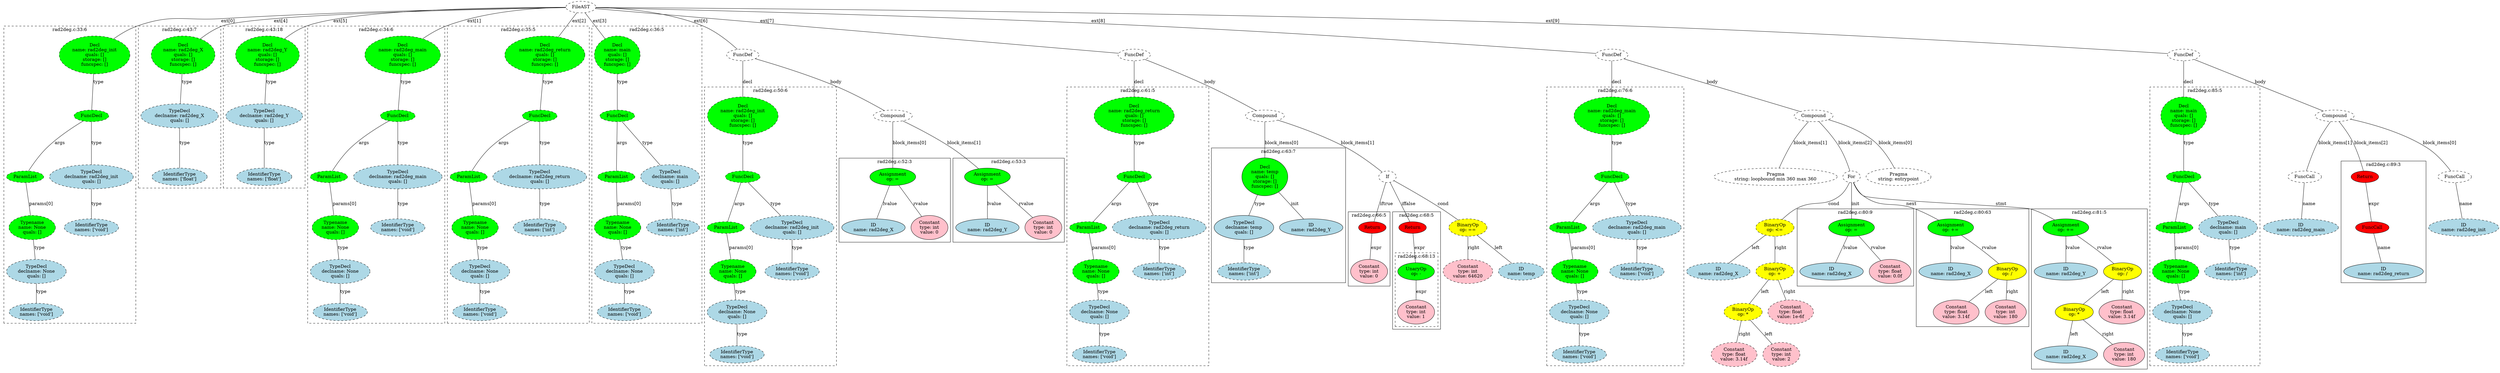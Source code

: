 strict graph "" {
	graph [bb="0,0,6399.3,1150.7"];
	node [label="\N"];
	subgraph cluster2 {
		graph [bb="8,150.56,342,1073.7",
			label="rad2deg.c:33:6",
			lheight=0.21,
			lp="175,1062.2",
			lwidth=1.14,
			style=dashed
		];
		7	[fillcolor=lightblue,
			height=0.74639,
			label="IdentifierType
names: ['void']",
			pos="91,185.43",
			style="filled,dashed",
			width=1.9053];
		6	[fillcolor=lightblue,
			height=1.041,
			label="TypeDecl
declname: None
quals: []",
			pos="91,311.38",
			style="filled,dashed",
			width=2.082];
		6 -- 7	[label=type,
			lp="103,248.41",
			pos="91,273.86 91,254.15 91,230.29 91,212.47"];
		5	[fillcolor=green,
			height=1.041,
			label="Typename
name: None
quals: []",
			pos="81,447.73",
			style="filled,dashed",
			width=1.6303];
		5 -- 6	[label=type,
			lp="98,384.75",
			pos="83.733,410.02 85.144,391.06 86.86,368 88.271,349.05"];
		4	[fillcolor=green,
			height=0.5,
			label=ParamList,
			pos="63,605.29",
			style="filled,dashed",
			width=1.3179];
		4 -- 5	[label="params[0]",
			lp="102,521.1",
			pos="64.995,587.05 67.823,562.6 73.067,517.29 76.781,485.19"];
		3	[fillcolor=green,
			height=0.5,
			label=FuncDecl,
			pos="231,794.67",
			style="filled,dashed",
			width=1.2457];
		3 -- 4	[label=args,
			lp="150.5,710.48",
			pos="210.41,778.45 186.65,760.26 147.24,728.12 119,694.98 99.51,672.11 81.88,641.88 71.809,623.27"];
		8	[fillcolor=lightblue,
			height=1.041,
			label="TypeDecl
declname: rad2deg_init
quals: []",
			pos="231,605.29",
			style="filled,dashed",
			width=2.8481];
		3 -- 8	[label=type,
			lp="243,710.48",
			pos="231,776.38 231,746.21 231,683.33 231,643.06"];
		9	[fillcolor=lightblue,
			height=0.74639,
			label="IdentifierType
names: ['void']",
			pos="231,447.73",
			style="filled,dashed",
			width=1.9053];
		8 -- 9	[label=type,
			lp="243,521.1",
			pos="231,567.42 231,538.85 231,499.99 231,474.63"];
		2	[fillcolor=green,
			height=1.6303,
			label="Decl
name: rad2deg_init
quals: []
storage: []
funcspec: []",
			pos="240,984.05",
			style="filled,dashed",
			width=2.3963];
		2 -- 3	[label=type,
			lp="249,899.86",
			pos="237.23,925.3 235.37,886.59 233.04,838.23 231.83,812.93"];
	}
	subgraph cluster53 {
		graph [bb="2137,402.25,2425,663.16",
			label="rad2deg.c:53:3",
			lheight=0.21,
			lp="2281,651.66",
			lwidth=1.14
		];
		54	[fillcolor=lightblue,
			height=0.74639,
			label="ID
name: rad2deg_Y",
			pos="2226,447.73",
			style=filled,
			width=2.2392];
		53	[fillcolor=green,
			height=0.74639,
			label="Assignment
op: =",
			pos="2276,605.29",
			style=filled,
			width=1.6106];
		53 -- 54	[label=lvalue,
			lp="2268,521.1",
			pos="2267.7,578.6 2258.5,549.87 2243.6,503.57 2234.4,474.72"];
		55	[fillcolor=pink,
			height=1.041,
			label="Constant
type: int
value: 0",
			pos="2371,447.73",
			style=filled,
			width=1.2767];
		53 -- 55	[label=rvalue,
			lp="2347,521.1",
			pos="2291.3,579.3 2307.5,552.76 2333.2,510.7 2351,481.51"];
	}
	subgraph cluster57 {
		graph [bb="2729,18.607,3082,884.36",
			label="rad2deg.c:61:5",
			lheight=0.21,
			lp="2905.5,872.86",
			lwidth=1.14,
			style=dashed
		];
		62	[fillcolor=lightblue,
			height=0.74639,
			label="IdentifierType
names: ['void']",
			pos="2812,53.477",
			style="filled,dashed",
			width=1.9053];
		61	[fillcolor=lightblue,
			height=1.041,
			label="TypeDecl
declname: None
quals: []",
			pos="2812,185.43",
			style="filled,dashed",
			width=2.082];
		61 -- 62	[label=type,
			lp="2824,116.45",
			pos="2812,147.88 2812,126.41 2812,99.784 2812,80.459"];
		60	[fillcolor=green,
			height=1.041,
			label="Typename
name: None
quals: []",
			pos="2800,311.38",
			style="filled,dashed",
			width=1.6303];
		60 -- 61	[label=type,
			lp="2819,248.41",
			pos="2803.5,273.86 2805.1,257.87 2806.9,239.13 2808.4,223.12"];
		59	[fillcolor=green,
			height=0.5,
			label=ParamList,
			pos="2784,447.73",
			style="filled,dashed",
			width=1.3179];
		59 -- 60	[label="params[0]",
			lp="2820,384.75",
			pos="2786,429.71 2788.4,409.52 2792.5,375.28 2795.6,348.98"];
		58	[fillcolor=green,
			height=0.5,
			label=FuncDecl,
			pos="2875,605.29",
			style="filled,dashed",
			width=1.2457];
		58 -- 59	[label=args,
			lp="2841.5,521.1",
			pos="2865.3,587.64 2847.8,557.86 2811.5,495.77 2793.9,465.73"];
		63	[fillcolor=lightblue,
			height=1.041,
			label="TypeDecl
declname: rad2deg_return
quals: []",
			pos="2962,447.73",
			style="filled,dashed",
			width=3.1231];
		58 -- 63	[label=type,
			lp="2936,521.1",
			pos="2884.3,587.64 2897.9,563.27 2923.7,517.25 2941.8,484.88"];
		64	[fillcolor=lightblue,
			height=0.74639,
			label="IdentifierType
names: ['int']",
			pos="2962,311.38",
			style="filled,dashed",
			width=1.8463];
		63 -- 64	[label=type,
			lp="2974,384.75",
			pos="2962,410.02 2962,387.33 2962,358.77 2962,338.41"];
		57	[fillcolor=green,
			height=1.6303,
			label="Decl
name: rad2deg_return
quals: []
storage: []
funcspec: []",
			pos="2875,794.67",
			style="filled,dashed",
			width=2.6909];
		57 -- 58	[label=type,
			lp="2887,710.48",
			pos="2875,735.92 2875,697.21 2875,648.85 2875,623.55"];
	}
	subgraph cluster66 {
		graph [bb="3090,276.51,3433,694.98",
			label="rad2deg.c:63:7",
			lheight=0.21,
			lp="3261.5,683.48",
			lwidth=1.14
		];
		68	[fillcolor=lightblue,
			height=0.74639,
			label="IdentifierType
names: ['int']",
			pos="3172,311.38",
			style="filled,dashed",
			width=1.8463];
		67	[fillcolor=lightblue,
			height=1.041,
			label="TypeDecl
declname: temp
quals: []",
			pos="3172,447.73",
			style=filled,
			width=2.0428];
		67 -- 68	[label=type,
			lp="3184,384.75",
			pos="3172,410.02 3172,387.33 3172,358.77 3172,338.41"];
		66	[fillcolor=green,
			height=1.6303,
			label="Decl
name: temp
quals: []
storage: []
funcspec: []",
			pos="3226,605.29",
			style=filled,
			width=1.6106];
		66 -- 67	[label=type,
			lp="3211,521.1",
			pos="3207,549.45 3199.6,528.1 3191.3,504.23 3184.6,485.08"];
		69	[fillcolor=lightblue,
			height=0.74639,
			label="ID
name: rad2deg_Y",
			pos="3344,447.73",
			style=filled,
			width=2.2392];
		66 -- 69	[label=init,
			lp="3302.5,521.1",
			pos="3261.1,558.04 3281.9,530.63 3307.4,496.94 3324.6,474.27"];
	}
	subgraph cluster74 {
		graph [bb="3441,265.91,3549,496.73",
			label="rad2deg.c:66:5",
			lheight=0.21,
			lp="3495,485.23",
			lwidth=1.14
		];
		75	[fillcolor=pink,
			height=1.041,
			label="Constant
type: int
value: 0",
			pos="3495,311.38",
			style=filled,
			width=1.2767];
		74	[fillcolor=red,
			height=0.5,
			label=Return,
			pos="3504,447.73",
			style=filled,
			width=0.95686];
		74 -- 75	[label=expr,
			lp="3513.5,384.75",
			pos="3502.9,429.71 3501.5,409.52 3499.2,375.28 3497.5,348.98"];
	}
	subgraph cluster76 {
		graph [bb="3557,131.95,3683,496.73",
			label="rad2deg.c:68:5",
			lheight=0.21,
			lp="3620,485.23",
			lwidth=1.14
		];
		subgraph cluster77 {
			graph [bb="3565,139.95,3675,369.25",
				label="rad2deg.c:68:13",
				lheight=0.21,
				lp="3620,357.75",
				lwidth=1.22,
				style=dashed
			];
			78	[fillcolor=pink,
				height=1.041,
				label="Constant
type: int
value: 1",
				pos="3620,185.43",
				style=filled,
				width=1.2767];
			77	[fillcolor=green,
				height=0.74639,
				label="UnaryOp
op: -",
				pos="3620,311.38",
				style=filled,
				width=1.316];
			77 -- 78	[label=expr,
				lp="3632.5,248.41",
				pos="3620,284.4 3620,266.65 3620,242.88 3620,223.19"];
		}
		76	[fillcolor=red,
			height=0.5,
			label=Return,
			pos="3609,447.73",
			style=filled,
			width=0.95686];
		76 -- 77	[label=expr,
			lp="3627.5,384.75",
			pos="3610.4,429.71 3612.3,406.7 3615.7,365.42 3617.9,338.47"];
	}
	subgraph cluster80 {
		graph [bb="3957,18.607,4305,884.36",
			label="rad2deg.c:76:6",
			lheight=0.21,
			lp="4131,872.86",
			lwidth=1.14,
			style=dashed
		];
		85	[fillcolor=lightblue,
			height=0.74639,
			label="IdentifierType
names: ['void']",
			pos="4040,53.477",
			style="filled,dashed",
			width=1.9053];
		84	[fillcolor=lightblue,
			height=1.041,
			label="TypeDecl
declname: None
quals: []",
			pos="4040,185.43",
			style="filled,dashed",
			width=2.082];
		84 -- 85	[label=type,
			lp="4052,116.45",
			pos="4040,147.88 4040,126.41 4040,99.784 4040,80.459"];
		83	[fillcolor=green,
			height=1.041,
			label="Typename
name: None
quals: []",
			pos="4033,311.38",
			style="filled,dashed",
			width=1.6303];
		83 -- 84	[label=type,
			lp="4049,248.41",
			pos="4035.1,273.86 4036,257.87 4037,239.13 4037.9,223.12"];
		82	[fillcolor=green,
			height=0.5,
			label=ParamList,
			pos="4012,447.73",
			style="filled,dashed",
			width=1.3179];
		82 -- 83	[label="params[0]",
			lp="4051,384.75",
			pos="4014.7,429.71 4017.8,409.45 4023.2,375.04 4027.3,348.7"];
		81	[fillcolor=green,
			height=0.5,
			label=FuncDecl,
			pos="4099,605.29",
			style="filled,dashed",
			width=1.2457];
		81 -- 82	[label=args,
			lp="4067.5,521.1",
			pos="4089.7,587.64 4073,557.86 4038.3,495.77 4021.5,465.73"];
		86	[fillcolor=lightblue,
			height=1.041,
			label="TypeDecl
declname: rad2deg_main
quals: []",
			pos="4187,447.73",
			style="filled,dashed",
			width=3.0445];
		81 -- 86	[label=type,
			lp="4161,521.1",
			pos="4108.4,587.64 4122.3,563.19 4148.4,516.95 4166.7,484.57"];
		87	[fillcolor=lightblue,
			height=0.74639,
			label="IdentifierType
names: ['void']",
			pos="4187,311.38",
			style="filled,dashed",
			width=1.9053];
		86 -- 87	[label=type,
			lp="4199,384.75",
			pos="4187,410.02 4187,387.33 4187,358.77 4187,338.41"];
		80	[fillcolor=green,
			height=1.6303,
			label="Decl
name: rad2deg_main
quals: []
storage: []
funcspec: []",
			pos="4099,794.67",
			style="filled,dashed",
			width=2.5927];
		80 -- 81	[label=type,
			lp="4111,710.48",
			pos="4099,735.92 4099,697.21 4099,648.85 4099,623.55"];
	}
	subgraph cluster92 {
		graph [bb="4601,265.91,4903,505.6",
			label="rad2deg.c:80:9",
			lheight=0.21,
			lp="4752,494.1",
			lwidth=1.14
		];
		93	[fillcolor=lightblue,
			height=0.74639,
			label="ID
name: rad2deg_X",
			pos="4690,311.38",
			style=filled,
			width=2.2392];
		92	[fillcolor=green,
			height=0.74639,
			label="Assignment
op: =",
			pos="4791,447.73",
			style=filled,
			width=1.6106];
		92 -- 93	[label=lvalue,
			lp="4767,384.75",
			pos="4772.5,422.09 4754.5,398.15 4727.3,361.97 4709.1,337.78"];
		94	[fillcolor=pink,
			height=1.041,
			label="Constant
type: float
value: 0.0f",
			pos="4842,311.38",
			style=filled,
			width=1.4731];
		92 -- 94	[label=rvalue,
			lp="4834,384.75",
			pos="4800.7,421.14 4808.6,400.36 4819.8,370.82 4828.6,347.77"];
	}
	subgraph cluster102 {
		graph [bb="4911,139.95,5205,505.6",
			label="rad2deg.c:80:63",
			lheight=0.21,
			lp="5058,494.1",
			lwidth=1.22
		];
		103	[fillcolor=lightblue,
			height=0.74639,
			label="ID
name: rad2deg_X",
			pos="5000,311.38",
			style=filled,
			width=2.2392];
		102	[fillcolor=green,
			height=0.74639,
			label="Assignment
op: +=",
			pos="5000,447.73",
			style=filled,
			width=1.6106];
		102 -- 103	[label=lvalue,
			lp="5017,384.75",
			pos="5000,420.83 5000,397.19 5000,362.42 5000,338.67"];
		104	[fillcolor=yellow,
			height=0.74639,
			label="BinaryOp
op: /",
			pos="5148,311.38",
			style=filled,
			width=1.3749];
		102 -- 104	[label=rvalue,
			lp="5098,384.75",
			pos="5027.6,423.79 5045.6,408.6 5069.5,388.09 5090,369.25 5101.8,358.38 5114.6,345.91 5125.2,335.42"];
		105	[fillcolor=pink,
			height=1.041,
			label="Constant
type: float
value: 3.14f",
			pos="5017,185.43",
			style=filled,
			width=1.6106];
		104 -- 105	[label=left,
			lp="5100.5,248.41",
			pos="5124,287.65 5103,267.8 5072.4,238.83 5049.3,216.96"];
		106	[fillcolor=pink,
			height=1.041,
			label="Constant
type: int
value: 180",
			pos="5145,185.43",
			style=filled,
			width=1.4535];
		104 -- 106	[label=right,
			lp="5160,248.41",
			pos="5147.4,284.4 5146.9,266.65 5146.4,242.88 5145.9,223.19"];
	}
	subgraph cluster107 {
		graph [bb="5213,8,5513,505.6",
			label="rad2deg.c:81:5",
			lheight=0.21,
			lp="5363,494.1",
			lwidth=1.14
		];
		108	[fillcolor=lightblue,
			height=0.74639,
			label="ID
name: rad2deg_Y",
			pos="5302,311.38",
			style=filled,
			width=2.2392];
		107	[fillcolor=green,
			height=0.74639,
			label="Assignment
op: +=",
			pos="5302,447.73",
			style=filled,
			width=1.6106];
		107 -- 108	[label=lvalue,
			lp="5319,384.75",
			pos="5302,420.83 5302,397.19 5302,362.42 5302,338.67"];
		109	[fillcolor=yellow,
			height=0.74639,
			label="BinaryOp
op: /",
			pos="5450,311.38",
			style=filled,
			width=1.3749];
		107 -- 109	[label=rvalue,
			lp="5400,384.75",
			pos="5329.6,423.79 5347.6,408.6 5371.5,388.09 5392,369.25 5403.8,358.38 5416.6,345.91 5427.2,335.42"];
		110	[fillcolor=yellow,
			height=0.74639,
			label="BinaryOp
op: *",
			pos="5322,185.43",
			style=filled,
			width=1.3749];
		109 -- 110	[label=left,
			lp="5403.5,248.41",
			pos="5426.5,287.65 5403.6,265.42 5368.8,231.76 5345.8,209.44"];
		113	[fillcolor=pink,
			height=1.041,
			label="Constant
type: float
value: 3.14f",
			pos="5447,185.43",
			style=filled,
			width=1.6106];
		109 -- 113	[label=right,
			lp="5462,248.41",
			pos="5449.4,284.4 5448.9,266.65 5448.4,242.88 5447.9,223.19"];
		111	[fillcolor=lightblue,
			height=0.74639,
			label="ID
name: rad2deg_X",
			pos="5302,53.477",
			style=filled,
			width=2.2392];
		110 -- 111	[label=left,
			lp="5322.5,116.45",
			pos="5318,158.44 5314.5,135.78 5309.5,103.07 5306,80.417"];
		112	[fillcolor=pink,
			height=1.041,
			label="Constant
type: int
value: 180",
			pos="5453,53.477",
			style=filled,
			width=1.4535];
		110 -- 112	[label=right,
			lp="5409,116.45",
			pos="5345.1,161.5 5366.7,140.07 5399.1,107.97 5422.7,84.509"];
	}
	subgraph cluster34 {
		graph [bb="1359,570.42,1569,1073.7",
			label="rad2deg.c:43:7",
			lheight=0.21,
			lp="1464,1062.2",
			lwidth=1.14,
			style=dashed
		];
		36	[fillcolor=lightblue,
			height=0.74639,
			label="IdentifierType
names: ['float']",
			pos="1464,605.29",
			style="filled,dashed",
			width=1.9053];
		35	[fillcolor=lightblue,
			height=1.041,
			label="TypeDecl
declname: rad2deg_X
quals: []",
			pos="1464,794.67",
			style="filled,dashed",
			width=2.6909];
		35 -- 36	[label=type,
			lp="1476,710.48",
			pos="1464,757.1 1464,720.35 1464,664.65 1464,632.23"];
		34	[fillcolor=green,
			height=1.6303,
			label="Decl
name: rad2deg_X
quals: []
storage: []
funcspec: []",
			pos="1476,984.05",
			style="filled,dashed",
			width=2.2392];
		34 -- 35	[label=type,
			lp="1484,899.86",
			pos="1472.3,925.3 1470.4,894.98 1468,858.73 1466.3,832.29"];
	}
	subgraph cluster37 {
		graph [bb="1577,570.42,1787,1073.7",
			label="rad2deg.c:43:18",
			lheight=0.21,
			lp="1682,1062.2",
			lwidth=1.22,
			style=dashed
		];
		39	[fillcolor=lightblue,
			height=0.74639,
			label="IdentifierType
names: ['float']",
			pos="1682,605.29",
			style="filled,dashed",
			width=1.9053];
		38	[fillcolor=lightblue,
			height=1.041,
			label="TypeDecl
declname: rad2deg_Y
quals: []",
			pos="1682,794.67",
			style="filled,dashed",
			width=2.6909];
		38 -- 39	[label=type,
			lp="1694,710.48",
			pos="1682,757.1 1682,720.35 1682,664.65 1682,632.23"];
		37	[fillcolor=green,
			height=1.6303,
			label="Decl
name: rad2deg_Y
quals: []
storage: []
funcspec: []",
			pos="1674,984.05",
			style="filled,dashed",
			width=2.2392];
		37 -- 38	[label=type,
			lp="1690,899.86",
			pos="1676.5,925.3 1677.8,894.98 1679.3,858.73 1680.4,832.29"];
	}
	subgraph cluster41 {
		graph [bb="1795,18.607,2129,884.36",
			label="rad2deg.c:50:6",
			lheight=0.21,
			lp="1962,872.86",
			lwidth=1.14,
			style=dashed
		];
		46	[fillcolor=lightblue,
			height=0.74639,
			label="IdentifierType
names: ['void']",
			pos="1878,53.477",
			style="filled,dashed",
			width=1.9053];
		45	[fillcolor=lightblue,
			height=1.041,
			label="TypeDecl
declname: None
quals: []",
			pos="1878,185.43",
			style="filled,dashed",
			width=2.082];
		45 -- 46	[label=type,
			lp="1890,116.45",
			pos="1878,147.88 1878,126.41 1878,99.784 1878,80.459"];
		44	[fillcolor=green,
			height=1.041,
			label="Typename
name: None
quals: []",
			pos="1868,311.38",
			style="filled,dashed",
			width=1.6303];
		44 -- 45	[label=type,
			lp="1886,248.41",
			pos="1870.9,273.86 1872.2,257.87 1873.7,239.13 1875,223.12"];
		43	[fillcolor=green,
			height=0.5,
			label=ParamList,
			pos="1850,447.73",
			style="filled,dashed",
			width=1.3179];
		43 -- 44	[label="params[0]",
			lp="1887,384.75",
			pos="1852.3,429.71 1855,409.52 1859.6,375.28 1863.1,348.98"];
		42	[fillcolor=green,
			height=0.5,
			label=FuncDecl,
			pos="1892,605.29",
			style="filled,dashed",
			width=1.2457];
		42 -- 43	[label=args,
			lp="1882.5,521.1",
			pos="1887.4,587.35 1879.3,557.42 1862.6,495.56 1854.6,465.65"];
		47	[fillcolor=lightblue,
			height=1.041,
			label="TypeDecl
declname: rad2deg_init
quals: []",
			pos="2018,447.73",
			style="filled,dashed",
			width=2.8481];
		42 -- 47	[label=type,
			lp="1975,521.1",
			pos="1905.2,587.94 1925.1,563.36 1963.2,516.34 1989.6,483.78"];
		48	[fillcolor=lightblue,
			height=0.74639,
			label="IdentifierType
names: ['void']",
			pos="2018,311.38",
			style="filled,dashed",
			width=1.9053];
		47 -- 48	[label=type,
			lp="2030,384.75",
			pos="2018,410.02 2018,387.33 2018,358.77 2018,338.41"];
		41	[fillcolor=green,
			height=1.6303,
			label="Decl
name: rad2deg_init
quals: []
storage: []
funcspec: []",
			pos="1892,794.67",
			style="filled,dashed",
			width=2.3963];
		41 -- 42	[label=type,
			lp="1904,710.48",
			pos="1892,735.92 1892,697.21 1892,648.85 1892,623.55"];
	}
	subgraph cluster50 {
		graph [bb="2433,402.25,2721,663.16",
			label="rad2deg.c:52:3",
			lheight=0.21,
			lp="2577,651.66",
			lwidth=1.14
		];
		51	[fillcolor=lightblue,
			height=0.74639,
			label="ID
name: rad2deg_X",
			pos="2522,447.73",
			style=filled,
			width=2.2392];
		50	[fillcolor=green,
			height=0.74639,
			label="Assignment
op: =",
			pos="2522,605.29",
			style=filled,
			width=1.6106];
		50 -- 51	[label=lvalue,
			lp="2539,521.1",
			pos="2522,578.25 2522,549.54 2522,503.6 2522,474.85"];
		52	[fillcolor=pink,
			height=1.041,
			label="Constant
type: int
value: 0",
			pos="2667,447.73",
			style=filled,
			width=1.2767];
		50 -- 52	[label=rvalue,
			lp="2621,521.1",
			pos="2544.3,580.32 2570,552.8 2612.1,507.63 2639.7,478.03"];
	}
	subgraph cluster10 {
		graph [bb="350,150.56,698,1073.7",
			label="rad2deg.c:34:6",
			lheight=0.21,
			lp="524,1062.2",
			lwidth=1.14,
			style=dashed
		];
		15	[fillcolor=lightblue,
			height=0.74639,
			label="IdentifierType
names: ['void']",
			pos="433,185.43",
			style="filled,dashed",
			width=1.9053];
		14	[fillcolor=lightblue,
			height=1.041,
			label="TypeDecl
declname: None
quals: []",
			pos="433,311.38",
			style="filled,dashed",
			width=2.082];
		14 -- 15	[label=type,
			lp="445,248.41",
			pos="433,273.86 433,254.15 433,230.29 433,212.47"];
		13	[fillcolor=green,
			height=1.041,
			label="Typename
name: None
quals: []",
			pos="425,447.73",
			style="filled,dashed",
			width=1.6303];
		13 -- 14	[label=type,
			lp="441,384.75",
			pos="427.19,410.02 428.31,391.06 429.69,368 430.82,349.05"];
		12	[fillcolor=green,
			height=0.5,
			label=ParamList,
			pos="405,605.29",
			style="filled,dashed",
			width=1.3179];
		12 -- 13	[label="params[0]",
			lp="445,521.1",
			pos="407.22,587.05 410.36,562.6 416.19,517.29 420.31,485.19"];
		11	[fillcolor=green,
			height=0.5,
			label=FuncDecl,
			pos="580,794.67",
			style="filled,dashed",
			width=1.2457];
		11 -- 12	[label=args,
			lp="493.5,710.48",
			pos="558.03,778.71 532.71,760.77 490.76,728.86 461,694.98 441.05,672.27 423.43,641.72 413.5,623.05"];
		16	[fillcolor=lightblue,
			height=1.041,
			label="TypeDecl
declname: rad2deg_main
quals: []",
			pos="580,605.29",
			style="filled,dashed",
			width=3.0445];
		11 -- 16	[label=type,
			lp="592,710.48",
			pos="580,776.38 580,746.21 580,683.33 580,643.06"];
		17	[fillcolor=lightblue,
			height=0.74639,
			label="IdentifierType
names: ['void']",
			pos="580,447.73",
			style="filled,dashed",
			width=1.9053];
		16 -- 17	[label=type,
			lp="592,521.1",
			pos="580,567.42 580,538.85 580,499.99 580,474.63"];
		10	[fillcolor=green,
			height=1.6303,
			label="Decl
name: rad2deg_main
quals: []
storage: []
funcspec: []",
			pos="589,984.05",
			style="filled,dashed",
			width=2.5927];
		10 -- 11	[label=type,
			lp="598,899.86",
			pos="586.23,925.3 584.37,886.59 582.04,838.23 580.83,812.93"];
	}
	subgraph cluster18 {
		graph [bb="706,150.56,1059,1073.7",
			label="rad2deg.c:35:5",
			lheight=0.21,
			lp="882.5,1062.2",
			lwidth=1.14,
			style=dashed
		];
		23	[fillcolor=lightblue,
			height=0.74639,
			label="IdentifierType
names: ['void']",
			pos="789,185.43",
			style="filled,dashed",
			width=1.9053];
		22	[fillcolor=lightblue,
			height=1.041,
			label="TypeDecl
declname: None
quals: []",
			pos="789,311.38",
			style="filled,dashed",
			width=2.082];
		22 -- 23	[label=type,
			lp="801,248.41",
			pos="789,273.86 789,254.15 789,230.29 789,212.47"];
		21	[fillcolor=green,
			height=1.041,
			label="Typename
name: None
quals: []",
			pos="781,447.73",
			style="filled,dashed",
			width=1.6303];
		21 -- 22	[label=type,
			lp="797,384.75",
			pos="783.19,410.02 784.31,391.06 785.69,368 786.82,349.05"];
		20	[fillcolor=green,
			height=0.5,
			label=ParamList,
			pos="761,605.29",
			style="filled,dashed",
			width=1.3179];
		20 -- 21	[label="params[0]",
			lp="801,521.1",
			pos="763.22,587.05 766.36,562.6 772.19,517.29 776.31,485.19"];
		19	[fillcolor=green,
			height=0.5,
			label=FuncDecl,
			pos="939,794.67",
			style="filled,dashed",
			width=1.2457];
		19 -- 20	[label=args,
			lp="850.5,710.48",
			pos="916.69,778.74 890.96,760.84 848.33,728.95 818,694.98 797.76,672.32 779.8,641.75 769.68,623.06"];
		24	[fillcolor=lightblue,
			height=1.041,
			label="TypeDecl
declname: rad2deg_return
quals: []",
			pos="939,605.29",
			style="filled,dashed",
			width=3.1231];
		19 -- 24	[label=type,
			lp="951,710.48",
			pos="939,776.38 939,746.21 939,683.33 939,643.06"];
		25	[fillcolor=lightblue,
			height=0.74639,
			label="IdentifierType
names: ['int']",
			pos="939,447.73",
			style="filled,dashed",
			width=1.8463];
		24 -- 25	[label=type,
			lp="951,521.1",
			pos="939,567.42 939,538.85 939,499.99 939,474.63"];
		18	[fillcolor=green,
			height=1.6303,
			label="Decl
name: rad2deg_return
quals: []
storage: []
funcspec: []",
			pos="950,984.05",
			style="filled,dashed",
			width=2.6909];
		18 -- 19	[label=type,
			lp="958,899.86",
			pos="946.61,925.3 944.34,886.59 941.5,838.23 940.01,812.93"];
	}
	subgraph cluster26 {
		graph [bb="1067,150.56,1351,1073.7",
			label="rad2deg.c:36:5",
			lheight=0.21,
			lp="1209,1062.2",
			lwidth=1.14,
			style=dashed
		];
		31	[fillcolor=lightblue,
			height=0.74639,
			label="IdentifierType
names: ['void']",
			pos="1150,185.43",
			style="filled,dashed",
			width=1.9053];
		30	[fillcolor=lightblue,
			height=1.041,
			label="TypeDecl
declname: None
quals: []",
			pos="1150,311.38",
			style="filled,dashed",
			width=2.082];
		30 -- 31	[label=type,
			lp="1162,248.41",
			pos="1150,273.86 1150,254.15 1150,230.29 1150,212.47"];
		29	[fillcolor=green,
			height=1.041,
			label="Typename
name: None
quals: []",
			pos="1134,447.73",
			style="filled,dashed",
			width=1.6303];
		29 -- 30	[label=type,
			lp="1154,384.75",
			pos="1138.4,410.02 1140.6,391.06 1143.4,368 1145.6,349.05"];
		28	[fillcolor=green,
			height=0.5,
			label=ParamList,
			pos="1130,605.29",
			style="filled,dashed",
			width=1.3179];
		28 -- 29	[label="params[0]",
			lp="1161,521.1",
			pos="1130.4,587.05 1131.1,562.68 1132.2,517.58 1133.1,485.5"];
		27	[fillcolor=green,
			height=0.5,
			label=FuncDecl,
			pos="1269,794.67",
			style="filled,dashed",
			width=1.2457];
		27 -- 28	[label=args,
			lp="1215.5,710.48",
			pos="1254.2,777.47 1237,758.36 1208.2,725.34 1186,694.98 1168.4,670.87 1150.4,641.25 1139.7,623.08"];
		32	[fillcolor=lightblue,
			height=1.041,
			label="TypeDecl
declname: main
quals: []",
			pos="1269,605.29",
			style="filled,dashed",
			width=2.0428];
		27 -- 32	[label=type,
			lp="1281,710.48",
			pos="1269,776.38 1269,746.21 1269,683.33 1269,643.06"];
		33	[fillcolor=lightblue,
			height=0.74639,
			label="IdentifierType
names: ['int']",
			pos="1277,447.73",
			style="filled,dashed",
			width=1.8463];
		32 -- 33	[label=type,
			lp="1286,521.1",
			pos="1270.9,567.82 1272.3,539.26 1274.4,500.24 1275.7,474.77"];
		26	[fillcolor=green,
			height=1.6303,
			label="Decl
name: main
quals: []
storage: []
funcspec: []",
			pos="1281,984.05",
			style="filled,dashed",
			width=1.6106];
		26 -- 27	[label=type,
			lp="1289,899.86",
			pos="1277.3,925.3 1274.8,886.59 1271.7,838.23 1270.1,812.93"];
	}
	subgraph cluster115 {
		graph [bb="5521,18.607,5805,884.36",
			label="rad2deg.c:85:5",
			lheight=0.21,
			lp="5663,872.86",
			lwidth=1.14,
			style=dashed
		];
		120	[fillcolor=lightblue,
			height=0.74639,
			label="IdentifierType
names: ['void']",
			pos="5604,53.477",
			style="filled,dashed",
			width=1.9053];
		119	[fillcolor=lightblue,
			height=1.041,
			label="TypeDecl
declname: None
quals: []",
			pos="5604,185.43",
			style="filled,dashed",
			width=2.082];
		119 -- 120	[label=type,
			lp="5616,116.45",
			pos="5604,147.88 5604,126.41 5604,99.784 5604,80.459"];
		118	[fillcolor=green,
			height=1.041,
			label="Typename
name: None
quals: []",
			pos="5588,311.38",
			style="filled,dashed",
			width=1.6303];
		118 -- 119	[label=type,
			lp="5609,248.41",
			pos="5592.7,273.86 5594.8,257.87 5597.2,239.13 5599.3,223.12"];
		117	[fillcolor=green,
			height=0.5,
			label=ParamList,
			pos="5584,447.73",
			style="filled,dashed",
			width=1.3179];
		117 -- 118	[label="params[0]",
			lp="5614,384.75",
			pos="5584.5,429.71 5585.1,409.52 5586.1,375.28 5586.9,348.98"];
		116	[fillcolor=green,
			height=0.5,
			label=FuncDecl,
			pos="5608,605.29",
			style="filled,dashed",
			width=1.2457];
		116 -- 117	[label=args,
			lp="5607.5,521.1",
			pos="5605.3,587.05 5600.7,557.15 5591.3,496 5586.7,466.05"];
		121	[fillcolor=lightblue,
			height=1.041,
			label="TypeDecl
declname: main
quals: []",
			pos="5723,447.73",
			style="filled,dashed",
			width=2.0428];
		116 -- 121	[label=type,
			lp="5685,521.1",
			pos="5620.1,587.94 5638.4,563.21 5673.5,515.74 5697.5,483.17"];
		122	[fillcolor=lightblue,
			height=0.74639,
			label="IdentifierType
names: ['int']",
			pos="5731,311.38",
			style="filled,dashed",
			width=1.8463];
		121 -- 122	[label=type,
			lp="5739,384.75",
			pos="5725.2,410.02 5726.5,387.33 5728.2,358.77 5729.5,338.41"];
		115	[fillcolor=green,
			height=1.6303,
			label="Decl
name: main
quals: []
storage: []
funcspec: []",
			pos="5608,794.67",
			style="filled,dashed",
			width=1.6106];
		115 -- 116	[label=type,
			lp="5620,710.48",
			pos="5608,735.92 5608,697.21 5608,648.85 5608,623.55"];
	}
	subgraph cluster128 {
		graph [bb="6009,276.51,6219,654.29",
			label="rad2deg.c:89:3",
			lheight=0.21,
			lp="6114,642.79",
			lwidth=1.14
		];
		130	[fillcolor=lightblue,
			height=0.74639,
			label="ID
name: rad2deg_return",
			pos="6114,311.38",
			style=filled,
			width=2.6909];
		129	[fillcolor=red,
			height=0.5,
			label=FuncCall,
			pos="6088,447.73",
			style=filled,
			width=1.1916];
		129 -- 130	[label=name,
			lp="6116.5,384.75",
			pos="6091.3,429.71 6095.7,406.7 6103.7,365.42 6109,338.47"];
		128	[fillcolor=red,
			height=0.5,
			label=Return,
			pos="6069,605.29",
			style=filled,
			width=0.95686];
		128 -- 129	[label=expr,
			lp="6091.5,521.1",
			pos="6071.1,587.05 6074.8,557.15 6082.2,496 6085.9,466.05"];
	}
	1	[fillcolor=white,
		height=0.5,
		label=FileAST,
		pos="1574,1132.7",
		style="filled,dashed",
		width=1.1374];
	1 -- 2	[label="ext[0]",
		lp="490.5,1089.2",
		pos="1533,1131.4 1332.2,1129.5 458.15,1118.6 346,1073.7 323.83,1064.9 302.88,1049.5 285.56,1034"];
	1 -- 10	[label="ext[1]",
		lp="804.5,1089.2",
		pos="1533.1,1132.2 1382,1133.4 856.69,1133 702,1073.7 678.83,1064.9 656.6,1049.5 638.08,1034"];
	1 -- 18	[label="ext[2]",
		lp="1173.5,1089.2",
		pos="1533.3,1130 1427.8,1125 1148.2,1108.7 1063,1073.7 1040.5,1064.5 1018.8,1049.4 1000.4,1034.3"];
	1 -- 26	[label="ext[3]",
		lp="1415.5,1089.2",
		pos="1533.9,1128.5 1487.6,1123.1 1410.7,1109.2 1355,1073.7 1338.8,1063.4 1324.3,1048.3 1312.6,1033.6"];
	1 -- 34	[label="ext[4]",
		lp="1567.5,1089.2",
		pos="1562.9,1115.2 1550.3,1096.3 1529.1,1064.5 1510.7,1037"];
	1 -- 37	[label="ext[5]",
		lp="1623.5,1089.2",
		pos="1585.3,1115.2 1598.1,1096.3 1619.8,1064.5 1638.6,1037"];
	40	[fillcolor=white,
		height=0.5,
		label=FuncDef,
		pos="1892,984.05",
		style="filled,dashed",
		width=1.1555];
	1 -- 40	[label="ext[6]",
		lp="1791.5,1089.2",
		pos="1612.8,1126.8 1657.8,1120 1733.2,1104.6 1791,1073.7 1826.4,1054.8 1859.8,1021.3 1877.9,1001.3"];
	56	[fillcolor=white,
		height=0.5,
		label=FuncDef,
		pos="2875,984.05",
		style="filled,dashed",
		width=1.1555];
	1 -- 56	[label="ext[7]",
		lp="2011.5,1089.2",
		pos="1613.3,1127.3 1805.2,1105.7 2642.5,1011.3 2835.3,989.53"];
	79	[fillcolor=white,
		height=0.5,
		label=FuncDef,
		pos="4099,984.05",
		style="filled,dashed",
		width=1.1555];
	1 -- 79	[label="ext[8]",
		lp="2796.5,1089.2",
		pos="1614.7,1130.5 1778.8,1125.3 2408.6,1104.4 2926,1073.7 3370.4,1047.4 3908.6,1001.6 4058.5,988.59"];
	114	[fillcolor=white,
		height=0.5,
		label=FuncDef,
		pos="5608,984.05",
		style="filled,dashed",
		width=1.1555];
	1 -- 114	[label="ext[9]",
		lp="3958.5,1089.2",
		pos="1614.9,1131.4 1856.4,1129.3 3119.8,1116.7 4150,1073.7 4712.5,1050.3 5395.8,1000.8 5567.4,988.09"];
	40 -- 41	[label=decl,
		lp="1903.5,899.86",
		pos="1892,965.76 1892,940.48 1892,892.24 1892,853.58"];
	49	[fillcolor=white,
		height=0.5,
		label=Compound,
		pos="2276,794.67",
		style="filled,dashed",
		width=1.3902];
	40 -- 49	[label=body,
		lp="2129,899.86",
		pos="1923.6,972.04 1970.3,955.3 2060.3,921.46 2133,884.36 2177.5,861.65 2226.4,829.71 2253.9,811"];
	56 -- 57	[label=decl,
		lp="2886.5,899.86",
		pos="2875,965.76 2875,940.48 2875,892.24 2875,853.58"];
	65	[fillcolor=white,
		height=0.5,
		label=Compound,
		pos="3226,794.67",
		style="filled,dashed",
		width=1.3902];
	56 -- 65	[label=body,
		lp="3084,899.86",
		pos="2903.9,970.93 2945.1,953.34 3022.7,919.04 3086,884.36 3128.9,860.86 3176.6,829.46 3203.7,811.02"];
	79 -- 80	[label=decl,
		lp="4110.5,899.86",
		pos="4099,965.76 4099,940.48 4099,892.24 4099,853.58"];
	88	[fillcolor=white,
		height=0.5,
		label=Compound,
		pos="4693,794.67",
		style="filled,dashed",
		width=1.3902];
	79 -- 88	[label=body,
		lp="4393,899.86",
		pos="4131.8,972.71 4234.4,940.33 4549.1,841.06 4656.6,807.16"];
	114 -- 115	[label=decl,
		lp="5619.5,899.86",
		pos="5608,965.76 5608,940.48 5608,892.24 5608,853.58"];
	123	[fillcolor=white,
		height=0.5,
		label=Compound,
		pos="5993,794.67",
		style="filled,dashed",
		width=1.3902];
	114 -- 123	[label=body,
		lp="5803,899.86",
		pos="5634.8,970.02 5704.8,935.95 5892.8,844.44 5964.6,809.49"];
	49 -- 50	[label="block_items[0]",
		lp="2459.5,710.48",
		pos="2301.6,779.16 2332.9,761.03 2386.7,728.33 2429,694.98 2454.6,674.82 2481.2,648.81 2499.4,630.18"];
	49 -- 53	[label="block_items[1]",
		lp="2317.5,710.48",
		pos="2276,776.38 2276,743.4 2276,671.34 2276,632.44"];
	65 -- 66	[label="block_items[0]",
		lp="3267.5,710.48",
		pos="3226,776.38 3226,751.1 3226,702.87 3226,664.2"];
	70	[fillcolor=white,
		height=0.5,
		label=If,
		pos="3543,605.29",
		style="filled,dashed",
		width=0.75];
	65 -- 70	[label="block_items[1]",
		lp="3462.5,710.48",
		pos="3259.5,781.13 3302.4,764.42 3378,732.56 3437,694.98 3472.4,672.42 3508.9,639.26 3528.5,620.53"];
	89	[fillcolor=white,
		height=0.74639,
		label="Pragma
string: entrypoint",
		pos="4914,605.29",
		style="filled,dashed",
		width=2.1606];
	88 -- 89	[label="block_items[0]",
		lp="4893.5,710.48",
		pos="4727.2,781.41 4758.6,768.95 4805,747.33 4838,717.98 4865.7,693.34 4888.1,656.57 4901.3,632.03"];
	90	[fillcolor=white,
		height=0.74639,
		label="Pragma
string: loopbound min 360 max 360",
		pos="4595,605.29",
		style="filled,dashed",
		width=4.2034];
	88 -- 90	[label="block_items[1]",
		lp="4682.5,710.48",
		pos="4680.2,777.19 4668.9,762.28 4652.6,739.43 4641,717.98 4625.7,689.77 4612.3,655.38 4603.9,632.28"];
	91	[fillcolor=white,
		height=0.5,
		label=For,
		pos="4791,605.29",
		style="filled,dashed",
		width=0.75];
	88 -- 91	[label="block_items[2]",
		lp="4792.5,710.48",
		pos="4704.7,777.08 4717.9,757.89 4739.6,725.06 4755,694.98 4767.4,670.72 4778.7,641.15 4785.2,623.02"];
	123 -- 128	[label="block_items[2]",
		lp="6079.5,710.48",
		pos="6002.9,776.95 6011.6,761.88 6024.2,738.93 6033,717.98 6046.8,685.32 6058.5,645.46 6064.5,623.27"];
	124	[fillcolor=white,
		height=0.5,
		label=FuncCall,
		pos="6292,605.29",
		style="filled,dashed",
		width=1.1916];
	123 -- 124	[label="block_items[0]",
		lp="6247.5,710.48",
		pos="6032.4,783.4 6080.8,769.33 6164,740.52 6223,694.98 6249.1,674.83 6270.8,642.63 6282.6,623.08"];
	126	[fillcolor=white,
		height=0.5,
		label=FuncCall,
		pos="5917,605.29",
		style="filled,dashed",
		width=1.1916];
	123 -- 126	[label="block_items[1]",
		lp="5991.5,710.48",
		pos="5981.9,776.81 5972.5,761.84 5959,739.12 5950,717.98 5936.2,685.6 5925.9,645.64 5920.8,623.36"];
	70 -- 74	[label=iftrue,
		lp="3539,521.1",
		pos="3538.8,587.35 3531.3,557.42 3515.7,495.56 3508.2,465.65"];
	70 -- 76	[label=iffalse,
		lp="3597,521.1",
		pos="3550.1,587.64 3562.7,557.86 3589,495.77 3601.8,465.73"];
	71	[fillcolor=yellow,
		height=0.74639,
		label="BinaryOp
op: ==",
		pos="3753,447.73",
		style="filled,dashed",
		width=1.3749];
	70 -- 71	[label=cond,
		lp="3689.5,521.1",
		pos="3562.1,592.16 3590.1,574.15 3643.8,538.88 3687,505.6 3701,494.81 3716,482 3728.2,471.27"];
	72	[fillcolor=lightblue,
		height=0.74639,
		label="ID
name: temp",
		pos="3891,311.38",
		style="filled,dashed",
		width=1.6106];
	71 -- 72	[label=left,
		lp="3831.5,384.75",
		pos="3776.4,423.94 3801.5,399.53 3841.1,360.98 3866.5,336.19"];
	73	[fillcolor=pink,
		height=1.041,
		label="Constant
type: int
value: 64620",
		pos="3753,311.38",
		style="filled,dashed",
		width=1.7088];
	71 -- 73	[label=right,
		lp="3766,384.75",
		pos="3753,420.83 3753,400.39 3753,371.64 3753,348.87"];
	91 -- 92	[label=init,
		lp="4800.5,521.1",
		pos="4791,587.05 4791,559.84 4791,506.75 4791,474.84"];
	91 -- 102	[label=next,
		lp="4902,521.1",
		pos="4798.3,587.69 4804.5,575.15 4814.4,558.18 4827,546.6 4856.4,519.56 4872.2,525.15 4907,505.6 4927.1,494.3 4949.2,480.86 4966.8,469.88"];
	91 -- 107	[label=stmt,
		lp="5162.5,521.1",
		pos="4796.7,587.65 4802.2,574.19 4812,556.01 4827,546.6 4863.2,523.93 5168.6,519.35 5209,505.6 5231.9,497.8 5255.2,483.58 5272.7,471.31"];
	95	[fillcolor=yellow,
		height=0.74639,
		label="BinaryOp
op: <=",
		pos="4542,447.73",
		style="filled,dashed",
		width=1.3749];
	91 -- 95	[label=cond,
		lp="4733.5,521.1",
		pos="4784.7,587.67 4778.9,574.61 4769.1,556.94 4755,546.6 4696.5,503.66 4659.7,542.15 4597,505.6 4582.8,497.3 4569.8,484.28 4560,472.8"];
	96	[fillcolor=lightblue,
		height=0.74639,
		label="ID
name: rad2deg_X",
		pos="4394,311.38",
		style="filled,dashed",
		width=2.2392];
	95 -- 96	[label=left,
		lp="4491.5,384.75",
		pos="4517.2,424.24 4490.6,400.04 4448.3,361.68 4420.9,336.76"];
	97	[fillcolor=yellow,
		height=0.74639,
		label="BinaryOp
op: +",
		pos="4542,311.38",
		style="filled,dashed",
		width=1.3749];
	95 -- 97	[label=right,
		lp="4555,384.75",
		pos="4542,420.83 4542,397.19 4542,362.42 4542,338.67"];
	98	[fillcolor=yellow,
		height=0.74639,
		label="BinaryOp
op: *",
		pos="4458,185.43",
		style="filled,dashed",
		width=1.3749];
	97 -- 98	[label=left,
		lp="4515.5,248.41",
		pos="4525.4,285.89 4510.7,264.16 4489.3,232.58 4474.6,210.87"];
	101	[fillcolor=pink,
		height=1.041,
		label="Constant
type: float
value: 1e-6f",
		pos="4583,185.43",
		style="filled,dashed",
		width=1.6106];
	97 -- 101	[label=right,
		lp="4578,248.41",
		pos="4550.5,284.7 4556.5,266.69 4564.5,242.36 4571.1,222.42"];
	99	[fillcolor=pink,
		height=1.041,
		label="Constant
type: int
value: 2",
		pos="4557,53.477",
		style="filled,dashed",
		width=1.2767];
	98 -- 99	[label=left,
		lp="4523.5,116.45",
		pos="4476.4,160.29 4492.4,139.3 4515.7,108.74 4533.1,85.856"];
	100	[fillcolor=pink,
		height=1.041,
		label="Constant
type: float
value: 3.14f",
		pos="4435,53.477",
		style="filled,dashed",
		width=1.6106];
	98 -- 100	[label=right,
		lp="4461,116.45",
		pos="4453.4,158.44 4450,139.04 4445.2,112.27 4441.4,90.753"];
	125	[fillcolor=lightblue,
		height=0.74639,
		label="ID
name: rad2deg_init",
		pos="6313,447.73",
		style="filled,dashed",
		width=2.3963];
	124 -- 125	[label=name,
		lp="6318.5,521.1",
		pos="6294.3,587.05 6298,559.84 6305.2,506.75 6309.5,474.84"];
	127	[fillcolor=lightblue,
		height=0.74639,
		label="ID
name: rad2deg_main",
		pos="5908,447.73",
		style="filled,dashed",
		width=2.5927];
	126 -- 127	[label=name,
		lp="5927.5,521.1",
		pos="5916,587.05 5914.4,559.84 5911.4,506.75 5909.5,474.84"];
}
